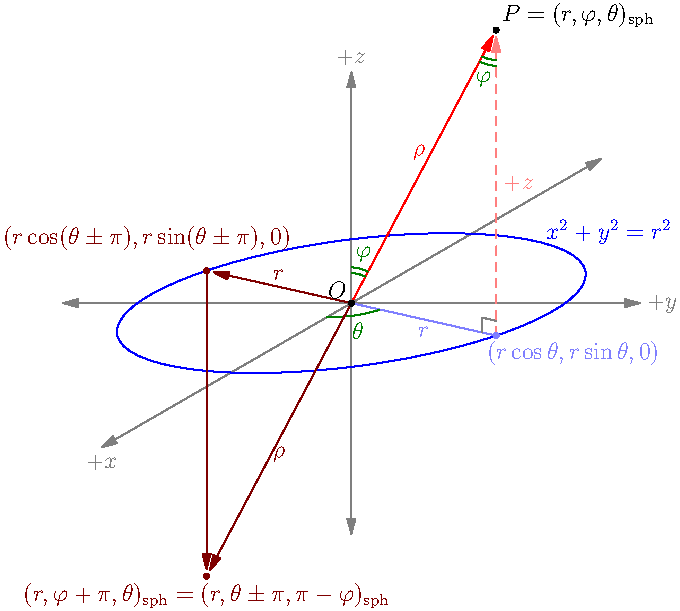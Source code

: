 import geometry;
usepackage("amsmath");

size(12cm);
draw((-5,0)--(5,0), grey, Arrows);
draw(5*dir(30)--5*dir(210), grey, Arrows);
draw((0,-4)--(0,4), grey, Arrows);
label("$+x$", 5*dir(210), dir(-90), grey);
label("$+y$", (5,0), dir(0), grey);
label("$+z$", (0,4), dir(90), grey);

real r1 = 3 * 1.36602540378444;
real r2 = 3 * 0.366025403784439;
real theta = 90/pi * 0.261799387799149;

path g = rotate(theta)*ellipse((0,0),r1,r2);
draw(g, blue);

pair O = (0,0);
pair K = arcpoint(g, -2);
label("$x^2+y^2=r^2$", arcpoint(g,1), dir(30), blue);
draw("$r$", O--K, dir(-90), lightblue);
draw("$\theta$", scale(0.2)*subpath(g,2.64,3.38), dir(-70), deepgreen);
pair K1 = 0.9*K;
pair K2 = K + 0.1 * dir(90) * abs(K);
draw(K1--(K1+K2-K)--K2, grey);

// right angle mark at K
pair K1 = 0.9*K;
pair K2 = K + 0.1 * dir(90) * abs(K);
draw(K1--(K1+K2-K)--K2, grey);

pair P = K + 5.3 * dir(90);
draw("$+z$", K--P, dir(0), lightred+dashed, EndArrow, EndMargin);

draw("$\rho$", O--P, dir(110), red, EndArrow, EndMargin);
markangle(radius=15,n=2,"$\varphi$", P, O, (0,1), deepgreen);
markangle(radius=15,n=2,"$\varphi$", O, P, K, deepgreen);

pair Q = -P;
draw("$\rho$", O--Q, dir(-90), brown, EndArrow, EndMargin);
pair L = -K;
draw(O--L, brown, EndArrow, EndMargin);
draw(L--Q, brown, EndArrow, EndMargin);
label("$r$", O--L, dir(90), brown);

dot("$(r \cos \theta, r \sin \theta, 0)$", K, dir(310), lightblue);
dot("$P = (r, \varphi, \theta)_{\text{sph}}$", P, dir(40), black);
dot("$O$", O, dir(135));
dot(L, brown);
dot("$(r \cos (\theta \pm \pi), r \sin (\theta \pm \pi), 0)$", L, 3*dir(110), brown);
dot("$(r, \varphi+\pi, \theta)_{\text{sph}} = (r, \theta \pm \pi, \pi-\varphi)_{\text{sph}}$", Q, dir(-90), brown);

